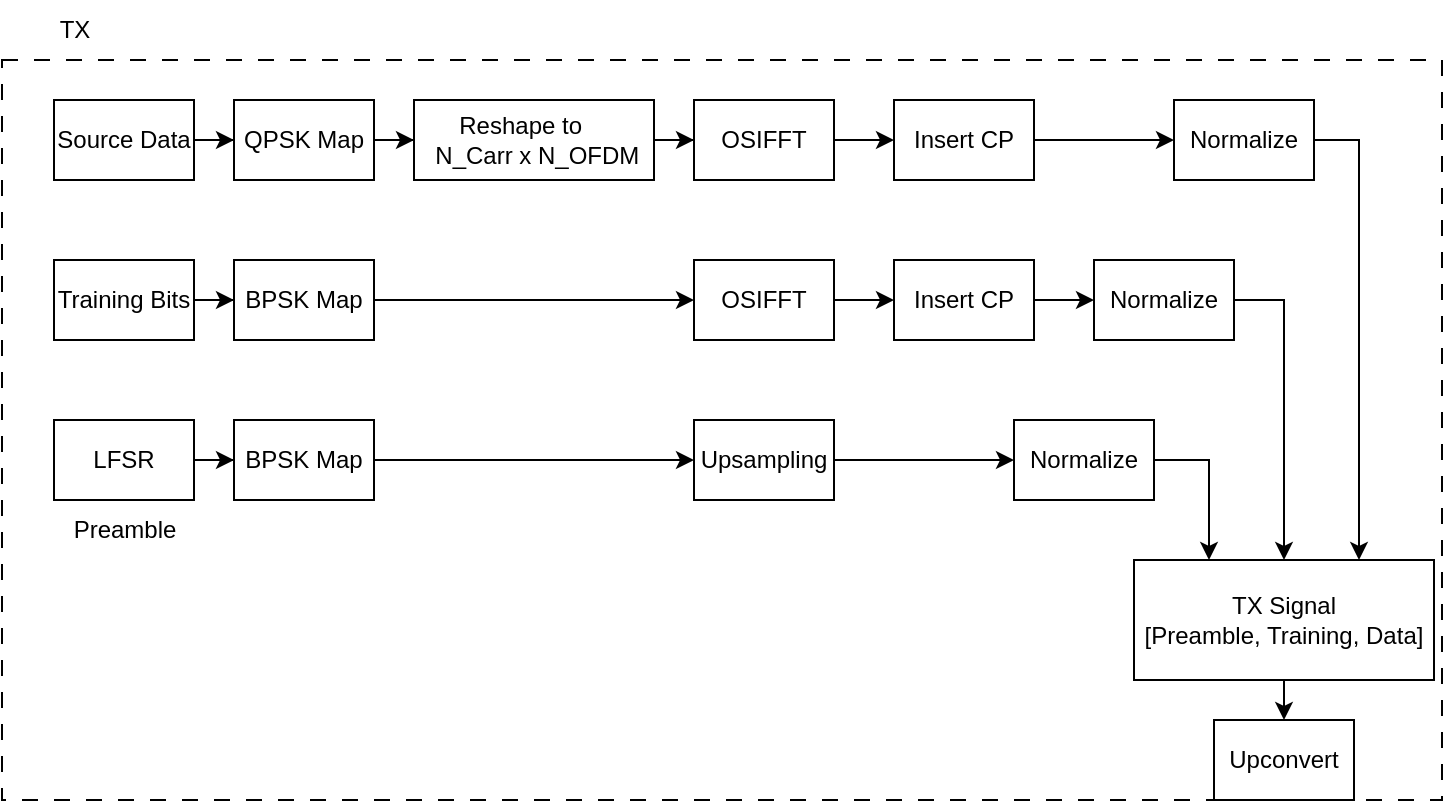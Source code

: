 <mxfile version="22.1.11" type="device">
  <diagram name="Page-1" id="chyjRLsChrQyaDLeEmY6">
    <mxGraphModel dx="1026" dy="618" grid="1" gridSize="10" guides="1" tooltips="1" connect="1" arrows="1" fold="1" page="1" pageScale="1" pageWidth="827" pageHeight="1169" math="0" shadow="0">
      <root>
        <mxCell id="0" />
        <mxCell id="1" parent="0" />
        <mxCell id="Zh25cUM7GFCUlB0kHRxQ-24" value="" style="edgeStyle=orthogonalEdgeStyle;rounded=0;orthogonalLoop=1;jettySize=auto;html=1;" parent="1" source="Zh25cUM7GFCUlB0kHRxQ-1" target="Zh25cUM7GFCUlB0kHRxQ-21" edge="1">
          <mxGeometry relative="1" as="geometry" />
        </mxCell>
        <mxCell id="Zh25cUM7GFCUlB0kHRxQ-1" value="LFSR" style="rounded=0;whiteSpace=wrap;html=1;" parent="1" vertex="1">
          <mxGeometry x="80" y="370" width="70" height="40" as="geometry" />
        </mxCell>
        <mxCell id="Zh25cUM7GFCUlB0kHRxQ-33" value="" style="edgeStyle=orthogonalEdgeStyle;rounded=0;orthogonalLoop=1;jettySize=auto;html=1;" parent="1" source="Zh25cUM7GFCUlB0kHRxQ-2" target="Zh25cUM7GFCUlB0kHRxQ-30" edge="1">
          <mxGeometry relative="1" as="geometry" />
        </mxCell>
        <mxCell id="Zh25cUM7GFCUlB0kHRxQ-2" value="Training Bits" style="rounded=0;whiteSpace=wrap;html=1;" parent="1" vertex="1">
          <mxGeometry x="80" y="290" width="70" height="40" as="geometry" />
        </mxCell>
        <mxCell id="Zh25cUM7GFCUlB0kHRxQ-3" value="Source Data" style="rounded=0;whiteSpace=wrap;html=1;" parent="1" vertex="1">
          <mxGeometry x="80" y="210" width="70" height="40" as="geometry" />
        </mxCell>
        <mxCell id="Zh25cUM7GFCUlB0kHRxQ-5" value="" style="edgeStyle=orthogonalEdgeStyle;rounded=0;orthogonalLoop=1;jettySize=auto;html=1;startArrow=classic;startFill=1;endArrow=none;endFill=0;" parent="1" source="Zh25cUM7GFCUlB0kHRxQ-4" target="Zh25cUM7GFCUlB0kHRxQ-3" edge="1">
          <mxGeometry relative="1" as="geometry" />
        </mxCell>
        <mxCell id="Zh25cUM7GFCUlB0kHRxQ-29" value="" style="edgeStyle=orthogonalEdgeStyle;rounded=0;orthogonalLoop=1;jettySize=auto;html=1;" parent="1" source="Zh25cUM7GFCUlB0kHRxQ-4" target="Zh25cUM7GFCUlB0kHRxQ-13" edge="1">
          <mxGeometry relative="1" as="geometry" />
        </mxCell>
        <mxCell id="Zh25cUM7GFCUlB0kHRxQ-4" value="QPSK Map" style="rounded=0;whiteSpace=wrap;html=1;" parent="1" vertex="1">
          <mxGeometry x="170" y="210" width="70" height="40" as="geometry" />
        </mxCell>
        <mxCell id="Zh25cUM7GFCUlB0kHRxQ-8" value="Preamble" style="text;html=1;align=center;verticalAlign=middle;resizable=0;points=[];autosize=1;strokeColor=none;fillColor=none;" parent="1" vertex="1">
          <mxGeometry x="80" y="410" width="70" height="30" as="geometry" />
        </mxCell>
        <mxCell id="Zh25cUM7GFCUlB0kHRxQ-15" value="" style="edgeStyle=orthogonalEdgeStyle;rounded=0;orthogonalLoop=1;jettySize=auto;html=1;" parent="1" source="Zh25cUM7GFCUlB0kHRxQ-13" target="Zh25cUM7GFCUlB0kHRxQ-14" edge="1">
          <mxGeometry relative="1" as="geometry" />
        </mxCell>
        <mxCell id="Zh25cUM7GFCUlB0kHRxQ-13" value="Reshape to &amp;nbsp; &amp;nbsp; &amp;nbsp;N_Carr x N_OFDM" style="rounded=0;whiteSpace=wrap;html=1;" parent="1" vertex="1">
          <mxGeometry x="260" y="210" width="120" height="40" as="geometry" />
        </mxCell>
        <mxCell id="Zh25cUM7GFCUlB0kHRxQ-18" value="" style="edgeStyle=orthogonalEdgeStyle;rounded=0;orthogonalLoop=1;jettySize=auto;html=1;" parent="1" source="Zh25cUM7GFCUlB0kHRxQ-14" target="Zh25cUM7GFCUlB0kHRxQ-16" edge="1">
          <mxGeometry relative="1" as="geometry" />
        </mxCell>
        <mxCell id="Zh25cUM7GFCUlB0kHRxQ-14" value="OSIFFT" style="rounded=0;whiteSpace=wrap;html=1;" parent="1" vertex="1">
          <mxGeometry x="400" y="210" width="70" height="40" as="geometry" />
        </mxCell>
        <mxCell id="Zh25cUM7GFCUlB0kHRxQ-48" value="" style="edgeStyle=orthogonalEdgeStyle;rounded=0;orthogonalLoop=1;jettySize=auto;html=1;" parent="1" source="Zh25cUM7GFCUlB0kHRxQ-16" target="Zh25cUM7GFCUlB0kHRxQ-19" edge="1">
          <mxGeometry relative="1" as="geometry" />
        </mxCell>
        <mxCell id="Zh25cUM7GFCUlB0kHRxQ-16" value="Insert CP" style="rounded=0;whiteSpace=wrap;html=1;" parent="1" vertex="1">
          <mxGeometry x="500" y="210" width="70" height="40" as="geometry" />
        </mxCell>
        <mxCell id="Zh25cUM7GFCUlB0kHRxQ-47" style="edgeStyle=orthogonalEdgeStyle;rounded=0;orthogonalLoop=1;jettySize=auto;html=1;exitX=1;exitY=0.5;exitDx=0;exitDy=0;entryX=0.75;entryY=0;entryDx=0;entryDy=0;" parent="1" source="Zh25cUM7GFCUlB0kHRxQ-19" target="Zh25cUM7GFCUlB0kHRxQ-41" edge="1">
          <mxGeometry relative="1" as="geometry" />
        </mxCell>
        <mxCell id="Zh25cUM7GFCUlB0kHRxQ-19" value="Normalize" style="rounded=0;whiteSpace=wrap;html=1;" parent="1" vertex="1">
          <mxGeometry x="640" y="210" width="70" height="40" as="geometry" />
        </mxCell>
        <mxCell id="Zh25cUM7GFCUlB0kHRxQ-23" value="" style="edgeStyle=orthogonalEdgeStyle;rounded=0;orthogonalLoop=1;jettySize=auto;html=1;" parent="1" source="Zh25cUM7GFCUlB0kHRxQ-21" target="Zh25cUM7GFCUlB0kHRxQ-22" edge="1">
          <mxGeometry relative="1" as="geometry" />
        </mxCell>
        <mxCell id="Zh25cUM7GFCUlB0kHRxQ-21" value="BPSK Map" style="rounded=0;whiteSpace=wrap;html=1;" parent="1" vertex="1">
          <mxGeometry x="170" y="370" width="70" height="40" as="geometry" />
        </mxCell>
        <mxCell id="Zh25cUM7GFCUlB0kHRxQ-26" value="" style="edgeStyle=orthogonalEdgeStyle;rounded=0;orthogonalLoop=1;jettySize=auto;html=1;" parent="1" source="Zh25cUM7GFCUlB0kHRxQ-22" target="Zh25cUM7GFCUlB0kHRxQ-25" edge="1">
          <mxGeometry relative="1" as="geometry" />
        </mxCell>
        <mxCell id="Zh25cUM7GFCUlB0kHRxQ-22" value="Upsampling" style="rounded=0;whiteSpace=wrap;html=1;" parent="1" vertex="1">
          <mxGeometry x="400" y="370" width="70" height="40" as="geometry" />
        </mxCell>
        <mxCell id="Zh25cUM7GFCUlB0kHRxQ-45" style="edgeStyle=orthogonalEdgeStyle;rounded=0;orthogonalLoop=1;jettySize=auto;html=1;exitX=1;exitY=0.5;exitDx=0;exitDy=0;entryX=0.25;entryY=0;entryDx=0;entryDy=0;" parent="1" source="Zh25cUM7GFCUlB0kHRxQ-25" target="Zh25cUM7GFCUlB0kHRxQ-41" edge="1">
          <mxGeometry relative="1" as="geometry" />
        </mxCell>
        <mxCell id="Zh25cUM7GFCUlB0kHRxQ-25" value="Normalize" style="rounded=0;whiteSpace=wrap;html=1;" parent="1" vertex="1">
          <mxGeometry x="560" y="370" width="70" height="40" as="geometry" />
        </mxCell>
        <mxCell id="Zh25cUM7GFCUlB0kHRxQ-37" value="" style="edgeStyle=orthogonalEdgeStyle;rounded=0;orthogonalLoop=1;jettySize=auto;html=1;" parent="1" source="Zh25cUM7GFCUlB0kHRxQ-30" target="Zh25cUM7GFCUlB0kHRxQ-35" edge="1">
          <mxGeometry relative="1" as="geometry" />
        </mxCell>
        <mxCell id="Zh25cUM7GFCUlB0kHRxQ-30" value="BPSK Map" style="rounded=0;whiteSpace=wrap;html=1;" parent="1" vertex="1">
          <mxGeometry x="170" y="290" width="70" height="40" as="geometry" />
        </mxCell>
        <mxCell id="Zh25cUM7GFCUlB0kHRxQ-46" style="edgeStyle=orthogonalEdgeStyle;rounded=0;orthogonalLoop=1;jettySize=auto;html=1;exitX=1;exitY=0.5;exitDx=0;exitDy=0;entryX=0.5;entryY=0;entryDx=0;entryDy=0;" parent="1" source="Zh25cUM7GFCUlB0kHRxQ-34" target="Zh25cUM7GFCUlB0kHRxQ-41" edge="1">
          <mxGeometry relative="1" as="geometry" />
        </mxCell>
        <mxCell id="Zh25cUM7GFCUlB0kHRxQ-34" value="Normalize" style="rounded=0;whiteSpace=wrap;html=1;" parent="1" vertex="1">
          <mxGeometry x="600" y="290" width="70" height="40" as="geometry" />
        </mxCell>
        <mxCell id="Zh25cUM7GFCUlB0kHRxQ-39" value="" style="edgeStyle=orthogonalEdgeStyle;rounded=0;orthogonalLoop=1;jettySize=auto;html=1;" parent="1" source="Zh25cUM7GFCUlB0kHRxQ-35" target="Zh25cUM7GFCUlB0kHRxQ-38" edge="1">
          <mxGeometry relative="1" as="geometry" />
        </mxCell>
        <mxCell id="Zh25cUM7GFCUlB0kHRxQ-35" value="OSIFFT" style="rounded=0;whiteSpace=wrap;html=1;" parent="1" vertex="1">
          <mxGeometry x="400" y="290" width="70" height="40" as="geometry" />
        </mxCell>
        <mxCell id="Zh25cUM7GFCUlB0kHRxQ-40" value="" style="edgeStyle=orthogonalEdgeStyle;rounded=0;orthogonalLoop=1;jettySize=auto;html=1;" parent="1" source="Zh25cUM7GFCUlB0kHRxQ-38" target="Zh25cUM7GFCUlB0kHRxQ-34" edge="1">
          <mxGeometry relative="1" as="geometry" />
        </mxCell>
        <mxCell id="Zh25cUM7GFCUlB0kHRxQ-38" value="Insert CP" style="rounded=0;whiteSpace=wrap;html=1;" parent="1" vertex="1">
          <mxGeometry x="500" y="290" width="70" height="40" as="geometry" />
        </mxCell>
        <mxCell id="IjCavYnLtpRJA7OBruEh-2" style="edgeStyle=orthogonalEdgeStyle;rounded=0;orthogonalLoop=1;jettySize=auto;html=1;exitX=0.5;exitY=1;exitDx=0;exitDy=0;entryX=0.5;entryY=0;entryDx=0;entryDy=0;" edge="1" parent="1" source="Zh25cUM7GFCUlB0kHRxQ-41" target="IjCavYnLtpRJA7OBruEh-1">
          <mxGeometry relative="1" as="geometry" />
        </mxCell>
        <mxCell id="Zh25cUM7GFCUlB0kHRxQ-41" value="TX Signal&lt;br&gt;[Preamble, Training, Data]" style="whiteSpace=wrap;html=1;" parent="1" vertex="1">
          <mxGeometry x="620" y="440" width="150" height="60" as="geometry" />
        </mxCell>
        <mxCell id="Zh25cUM7GFCUlB0kHRxQ-50" value="TX" style="text;html=1;align=center;verticalAlign=middle;resizable=0;points=[];autosize=1;strokeColor=none;fillColor=none;" parent="1" vertex="1">
          <mxGeometry x="70" y="160" width="40" height="30" as="geometry" />
        </mxCell>
        <mxCell id="Zh25cUM7GFCUlB0kHRxQ-81" value="" style="rounded=0;whiteSpace=wrap;html=1;fillColor=none;dashed=1;dashPattern=8 8;" parent="1" vertex="1">
          <mxGeometry x="54" y="190" width="720" height="370" as="geometry" />
        </mxCell>
        <mxCell id="IjCavYnLtpRJA7OBruEh-1" value="Upconvert" style="rounded=0;whiteSpace=wrap;html=1;" vertex="1" parent="1">
          <mxGeometry x="660" y="520" width="70" height="40" as="geometry" />
        </mxCell>
      </root>
    </mxGraphModel>
  </diagram>
</mxfile>
